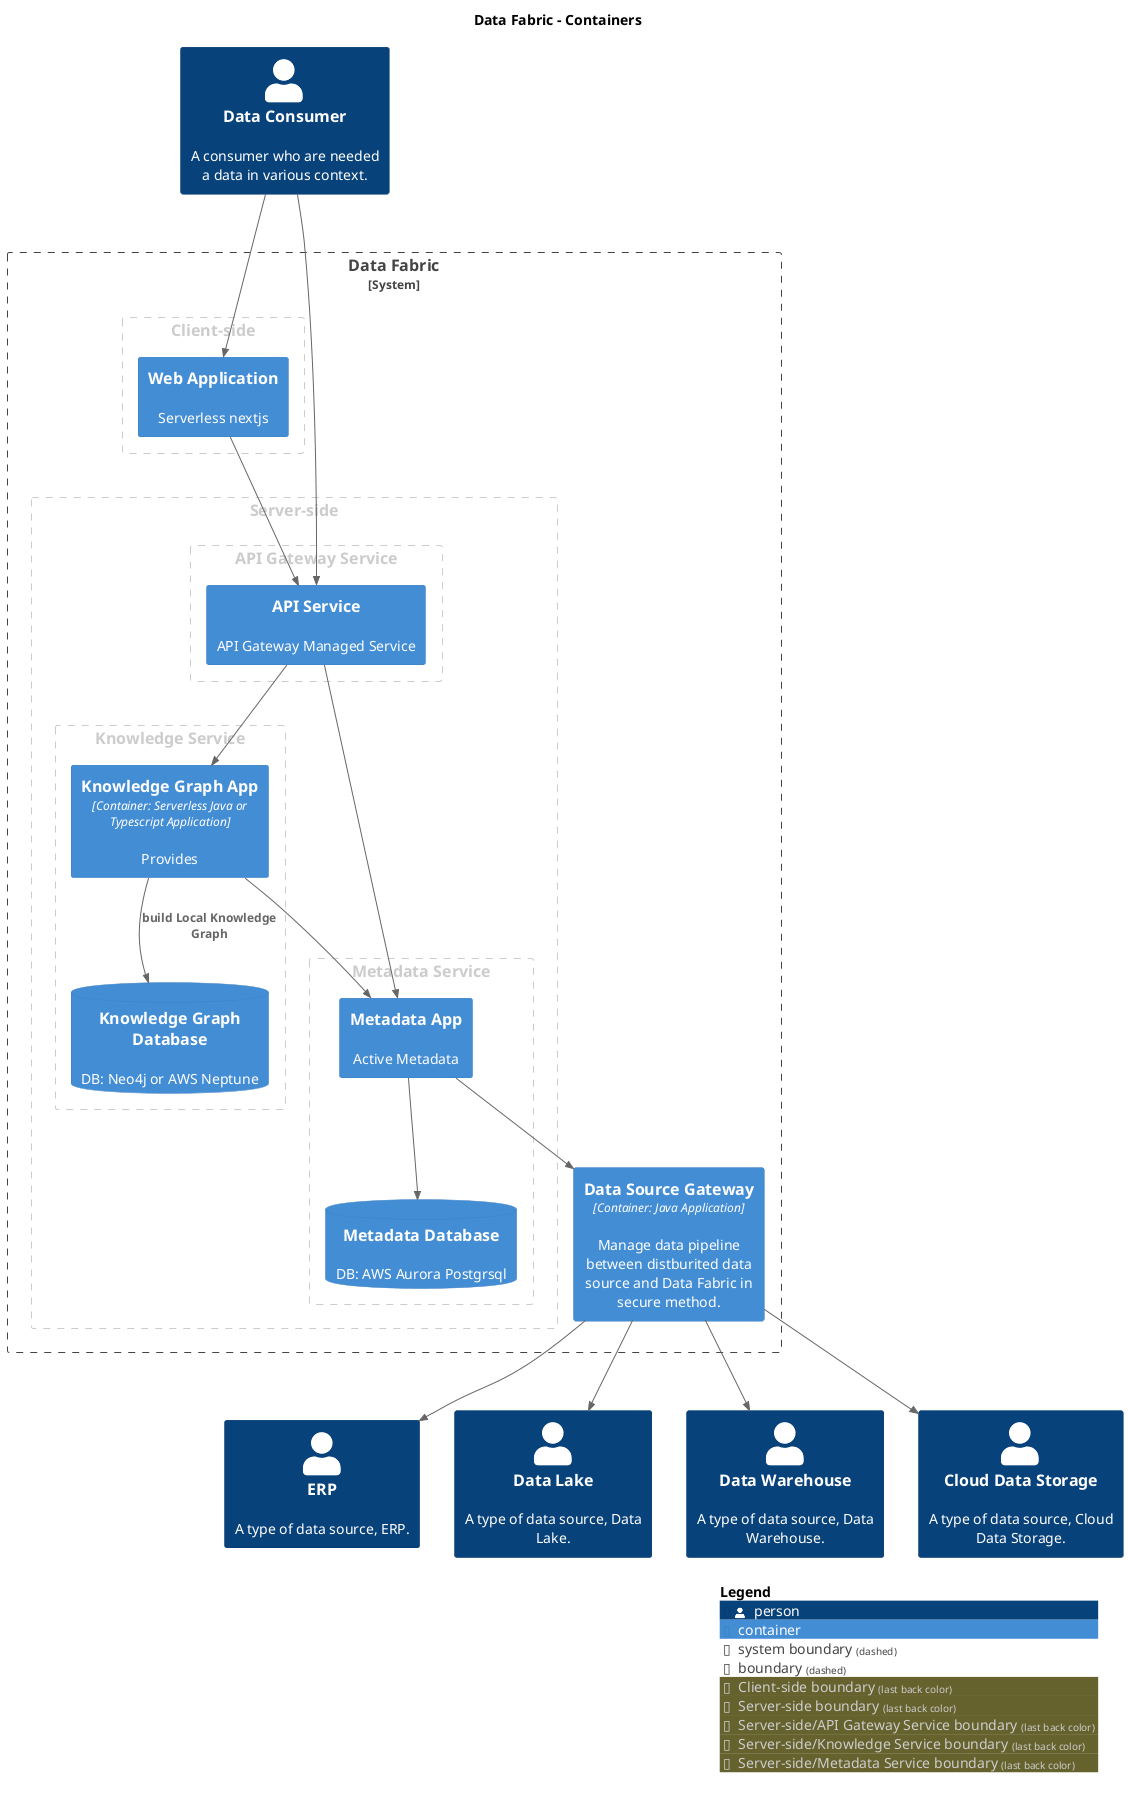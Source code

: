 @startuml
set separator none
title Data Fabric - Containers

top to bottom direction

!include <C4/C4>
!include <C4/C4_Context>
!include <C4/C4_Container>

Person(DataConsumer, "Data Consumer", $descr="A consumer who are needed a data in various context.", $tags="", $link="")
Person(ERP, "ERP", $descr="A type of data source, ERP.", $tags="", $link="")
Person(DataLake, "Data Lake", $descr="A type of data source, Data Lake.", $tags="", $link="")
Person(DataWarehouse, "Data Warehouse", $descr="A type of data source, Data Warehouse.", $tags="", $link="")
Person(CloudDataStorage, "Cloud Data Storage", $descr="A type of data source, Cloud Data Storage.", $tags="", $link="")

System_Boundary("DataFabric_boundary", "Data Fabric", $tags="") {
  AddBoundaryTag("Client-side", $borderColor="#cccccc", $fontColor="#cccccc")
  Boundary(group_1, "Client-side", $tags="Client-side") {
    Container(DataFabric.WebApplication, "Web Application", $techn="", $descr="Serverless nextjs", $tags="", $link="")
  }

  AddBoundaryTag("Server-side", $borderColor="#cccccc", $fontColor="#cccccc")
  Boundary(group_2, "Server-side", $tags="Server-side") {
      AddBoundaryTag("Server-side/API Gateway Service", $borderColor="#cccccc", $fontColor="#cccccc")
      Boundary(group_3, "API Gateway Service", $tags="Server-side/API Gateway Service") {
        Container(DataFabric.APIService, "API Service", $techn="", $descr="API Gateway Managed Service", $tags="", $link="")
      }

      AddBoundaryTag("Server-side/Knowledge Service", $borderColor="#cccccc", $fontColor="#cccccc")
      Boundary(group_4, "Knowledge Service", $tags="Server-side/Knowledge Service") {
        ContainerDb(DataFabric.KnowledgeGraphDatabase, "Knowledge Graph Database", $techn="", $descr="DB: Neo4j or AWS Neptune", $tags="", $link="")
        Container(DataFabric.KnowledgeGraphApp, "Knowledge Graph App", $techn="Container: Serverless Java or Typescript Application", $descr="Provides", $tags="", $link="")
      }

      AddBoundaryTag("Server-side/Metadata Service", $borderColor="#cccccc", $fontColor="#cccccc")
      Boundary(group_5, "Metadata Service", $tags="Server-side/Metadata Service") {
        Container(DataFabric.MetadataApp, "Metadata App", $techn="", $descr="Active Metadata", $tags="", $link="")
        ContainerDb(DataFabric.MetadataDatabase, "Metadata Database", $techn="", $descr="DB: AWS Aurora Postgrsql", $tags="", $link="")
      }

  }

  Container(DataFabric.DataSourceGateway, "Data Source Gateway", $techn="Container: Java Application", $descr="Manage data pipeline between distburited data source and Data Fabric in secure method.", $tags="", $link="")
}

Rel_D(DataConsumer, DataFabric.APIService, "", $techn="", $tags="", $link="")
Rel_D(DataConsumer, DataFabric.WebApplication, "", $techn="", $tags="", $link="")
Rel_D(DataFabric.KnowledgeGraphApp, DataFabric.KnowledgeGraphDatabase, "build Local Knowledge Graph", $techn="", $tags="", $link="")
Rel_D(DataFabric.KnowledgeGraphApp, DataFabric.MetadataApp, "", $techn="", $tags="", $link="")
Rel_D(DataFabric.DataSourceGateway, ERP, "", $techn="", $tags="", $link="")
Rel_D(DataFabric.DataSourceGateway, DataLake, "", $techn="", $tags="", $link="")
Rel_D(DataFabric.DataSourceGateway, DataWarehouse, "", $techn="", $tags="", $link="")
Rel_D(DataFabric.DataSourceGateway, CloudDataStorage, "", $techn="", $tags="", $link="")
Rel_D(DataFabric.MetadataApp, DataFabric.DataSourceGateway, "", $techn="", $tags="", $link="")
Rel_D(DataFabric.MetadataApp, DataFabric.MetadataDatabase, "", $techn="", $tags="", $link="")
Rel_D(DataFabric.APIService, DataFabric.KnowledgeGraphApp, "", $techn="", $tags="", $link="")
Rel_D(DataFabric.APIService, DataFabric.MetadataApp, "", $techn="", $tags="", $link="")
Rel_D(DataFabric.WebApplication, DataFabric.APIService, "", $techn="", $tags="", $link="")

SHOW_LEGEND(true)
@enduml